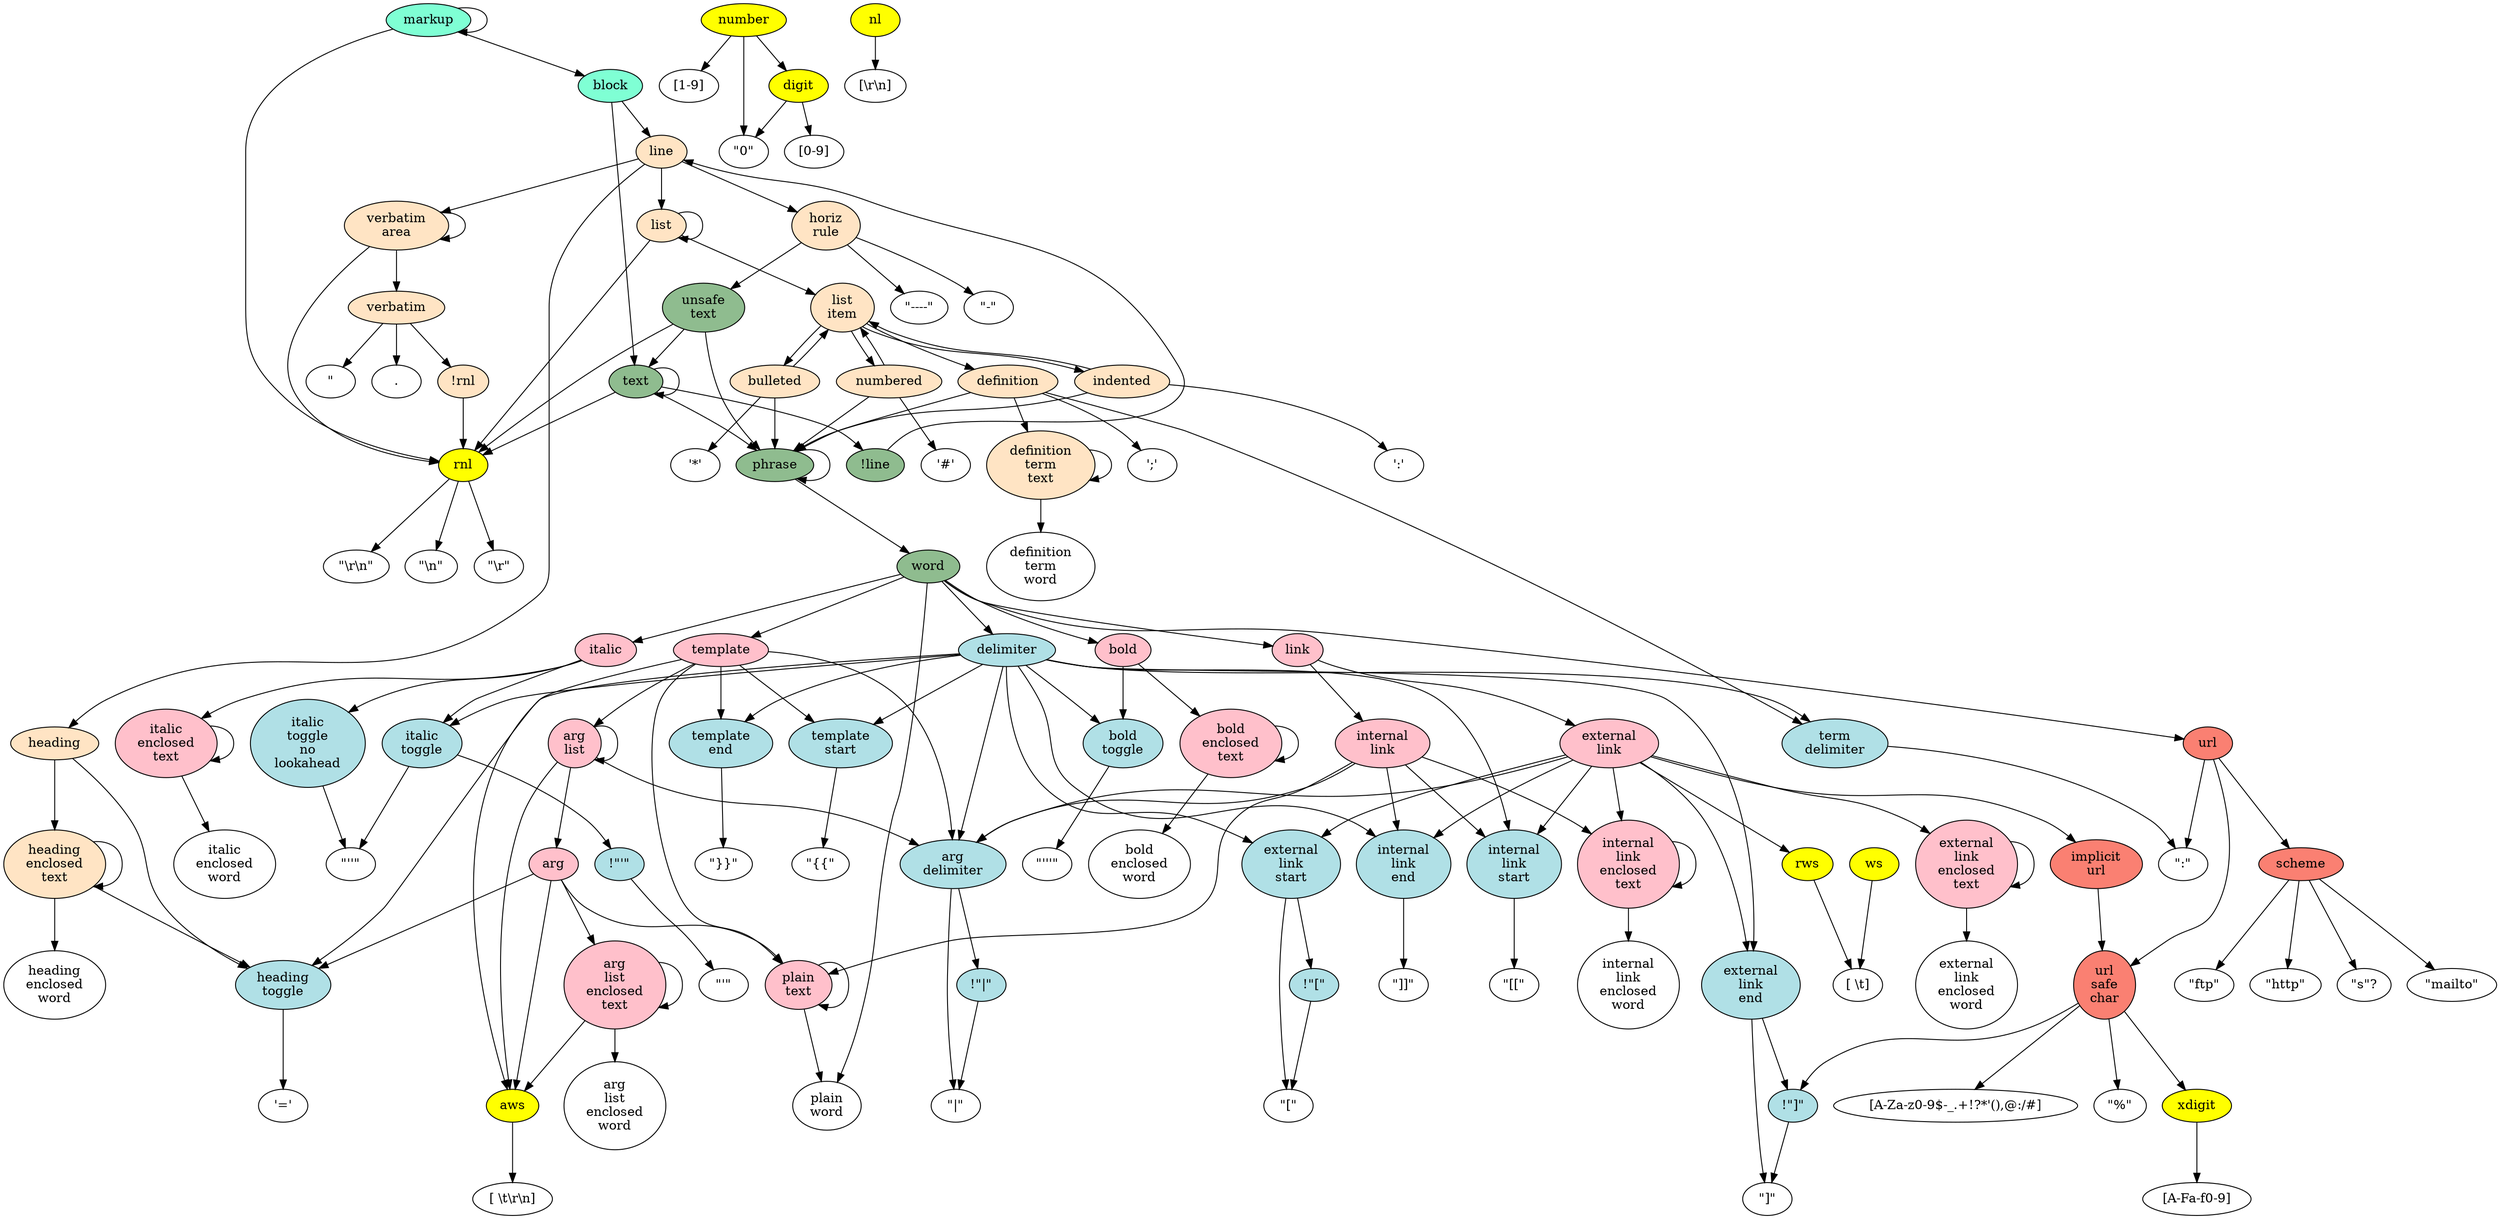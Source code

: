 digraph language {
"markup" [style = filled, fillcolor = aquamarine];
"markup" -> "block";
"markup" -> "rnl";
"markup" -> "markup";
"block" [style = filled, fillcolor = aquamarine];
"block" -> "line";
"block" -> "text";
"line" [style = filled, fillcolor = bisque];
"line" -> "heading";
"line" -> "list";
"line" -> "verbatim\narea";
"line" -> "horiz\nrule";
"heading" [style = filled, fillcolor = bisque];
"heading" -> "heading\ntoggle";
"heading" -> "heading\nenclosed\ntext";
"heading\nenclosed\ntext" [style = filled, fillcolor = bisque];
"heading\nenclosed\ntext" -> "heading\ntoggle";
"heading\nenclosed\ntext" -> "heading\nenclosed\ntext";
"heading\nenclosed\ntext" -> "heading\nenclosed\nword";
"list" [style = filled, fillcolor = bisque];
"list" -> "list\nitem";
"list" -> "rnl";
"list" -> "list";
"list\nitem" [style = filled, fillcolor = bisque];
"list\nitem" -> "bulleted";
"list\nitem" -> "numbered";
"list\nitem" -> "indented";
"list\nitem" -> "definition";
"bulleted" [style = filled, fillcolor = bisque];
"bulleted" -> "'*'";
"bulleted" -> "list\nitem";
"bulleted" -> "phrase";
"numbered" [style = filled, fillcolor = bisque];
"numbered" -> "'#'";
"numbered" -> "list\nitem";
"numbered" -> "phrase";
"indented" [style = filled, fillcolor = bisque];
"indented" -> "':'";
"indented" -> "list\nitem";
"indented" -> "phrase";
"definition" [style = filled, fillcolor = bisque];
"definition" -> "';'";
"definition" -> "definition\nterm\ntext";
"definition" -> "term\ndelimiter";
"definition" -> "phrase";
"definition\nterm\ntext" [style = filled, fillcolor = bisque];
"definition\nterm\ntext" -> "definition\nterm\nword";
"definition\nterm\ntext" -> "definition\nterm\ntext";
"verbatim\narea" [style = filled, fillcolor = bisque];
"verbatim\narea" -> "verbatim";
"verbatim\narea" -> "rnl";
"verbatim\narea" -> "verbatim\narea";
"verbatim" [style = filled, fillcolor = bisque];
"verbatim" -> "\"";
"verbatim" -> "!rnl";
"!rnl" [style = filled, fillcolor = bisque];
"!rnl" -> "rnl";
"verbatim" -> ".";
"horiz\nrule" [style = filled, fillcolor = bisque];
"horiz\nrule" -> "\"----\"";
"horiz\nrule" -> "\"-\"";
"horiz\nrule" -> "unsafe\ntext";
"text" [style = filled, fillcolor = darkseagreen];
"text" -> "!line";
"!line" [style = filled, fillcolor = darkseagreen];
"!line" -> "line";
"text" -> "phrase";
"text" -> "rnl";
"text" -> "text";
"unsafe\ntext" [style = filled, fillcolor = darkseagreen];
"unsafe\ntext" -> "phrase";
"unsafe\ntext" -> "rnl";
"unsafe\ntext" -> "text";
"phrase" [style = filled, fillcolor = darkseagreen];
"phrase" -> "word";
"phrase" -> "phrase";
"word" [style = filled, fillcolor = darkseagreen];
"word" -> "bold";
"word" -> "italic";
"word" -> "link";
"word" -> "template";
"word" -> "url";
"word" -> "plain\nword";
"word" -> "delimiter";
"bold" [style = filled, fillcolor = pink];
"bold" -> "bold\ntoggle";
"bold" -> "bold\nenclosed\ntext";
"bold\nenclosed\ntext" [style = filled, fillcolor = pink];
"bold\nenclosed\ntext" -> "bold\nenclosed\nword";
"bold\nenclosed\ntext" -> "bold\nenclosed\ntext";
"italic" [style = filled, fillcolor = pink];
"italic" -> "italic\ntoggle";
"italic" -> "italic\nenclosed\ntext";
"italic" -> "italic\ntoggle\nno\nlookahead";
"italic\nenclosed\ntext" [style = filled, fillcolor = pink];
"italic\nenclosed\ntext" -> "italic\nenclosed\nword";
"italic\nenclosed\ntext" -> "italic\nenclosed\ntext";
"link" [style = filled, fillcolor = pink];
"link" -> "internal\nlink";
"link" -> "external\nlink";
"internal\nlink" [style = filled, fillcolor = pink];
"internal\nlink" -> "internal\nlink\nstart";
"internal\nlink" -> "plain\ntext";
"internal\nlink" -> "arg\ndelimiter";
"internal\nlink" -> "internal\nlink\nenclosed\ntext";
"internal\nlink" -> "internal\nlink\nend";
"internal\nlink\nenclosed\ntext" [style = filled, fillcolor = pink];
"internal\nlink\nenclosed\ntext" -> "internal\nlink\nenclosed\nword";
"internal\nlink\nenclosed\ntext" -> "internal\nlink\nenclosed\ntext";
"external\nlink" [style = filled, fillcolor = pink];
"external\nlink" -> "external\nlink\nstart";
"external\nlink" -> "implicit\nurl";
"external\nlink" -> "rws";
"external\nlink" -> "external\nlink\nenclosed\ntext";
"external\nlink" -> "external\nlink\nend";
"external\nlink" -> "internal\nlink\nstart";
"external\nlink" -> "arg\ndelimiter";
"external\nlink" -> "internal\nlink\nenclosed\ntext";
"external\nlink" -> "internal\nlink\nend";
"external\nlink\nenclosed\ntext" [style = filled, fillcolor = pink];
"external\nlink\nenclosed\ntext" -> "external\nlink\nenclosed\nword";
"external\nlink\nenclosed\ntext" -> "external\nlink\nenclosed\ntext";
"template" [style = filled, fillcolor = pink];
"template" -> "template\nstart";
"template" -> "aws";
"template" -> "plain\ntext";
"template" -> "arg\ndelimiter";
"template" -> "arg\nlist";
"template" -> "template\nend";
"arg\nlist" [style = filled, fillcolor = pink];
"arg\nlist" -> "arg";
"arg\nlist" -> "aws";
"arg\nlist" -> "arg\ndelimiter";
"arg\nlist" -> "arg\nlist";
"arg" [style = filled, fillcolor = pink];
"arg" -> "plain\ntext";
"arg" -> "aws";
"arg" -> "heading\ntoggle";
"arg" -> "arg\nlist\nenclosed\ntext";
"arg\nlist\nenclosed\ntext" [style = filled, fillcolor = pink];
"arg\nlist\nenclosed\ntext" -> "arg\nlist\nenclosed\nword";
"arg\nlist\nenclosed\ntext" -> "aws";
"arg\nlist\nenclosed\ntext" -> "arg\nlist\nenclosed\ntext";
"plain\ntext" [style = filled, fillcolor = pink];
"plain\ntext" -> "plain\nword";
"plain\ntext" -> "plain\ntext";
"delimiter" [style = filled, fillcolor = powderblue];
"delimiter" -> "bold\ntoggle";
"delimiter" -> "italic\ntoggle";
"delimiter" -> "heading\ntoggle";
"delimiter" -> "internal\nlink\nstart";
"delimiter" -> "internal\nlink\nend";
"delimiter" -> "external\nlink\nstart";
"delimiter" -> "external\nlink\nend";
"delimiter" -> "template\nstart";
"delimiter" -> "template\nend";
"delimiter" -> "arg\ndelimiter";
"delimiter" -> "term\ndelimiter";
"bold\ntoggle" [style = filled, fillcolor = powderblue];
"bold\ntoggle" -> "\"'''\"";
"italic\ntoggle" [style = filled, fillcolor = powderblue];
"italic\ntoggle" -> "\"''\"";
"italic\ntoggle" -> "!\"'\"";
"!\"'\"" [style = filled, fillcolor = powderblue];
"!\"'\"" -> "\"'\"";
"italic\ntoggle\nno\nlookahead" [style = filled, fillcolor = powderblue];
"italic\ntoggle\nno\nlookahead" -> "\"''\"";
"heading\ntoggle" [style = filled, fillcolor = powderblue];
"heading\ntoggle" -> "'='";
"internal\nlink\nstart" [style = filled, fillcolor = powderblue];
"internal\nlink\nstart" -> "\"[[\"";
"internal\nlink\nend" [style = filled, fillcolor = powderblue];
"internal\nlink\nend" -> "\"]]\"";
"external\nlink\nstart" [style = filled, fillcolor = powderblue];
"external\nlink\nstart" -> "\"[\"";
"external\nlink\nstart" -> "!\"[\"";
"!\"[\"" [style = filled, fillcolor = powderblue];
"!\"[\"" -> "\"[\"";
"external\nlink\nend" [style = filled, fillcolor = powderblue];
"external\nlink\nend" -> "\"]\"";
"external\nlink\nend" -> "!\"]\"";
"!\"]\"" [style = filled, fillcolor = powderblue];
"!\"]\"" -> "\"]\"";
"template\nstart" [style = filled, fillcolor = powderblue];
"template\nstart" -> "\"{{\"";
"template\nend" [style = filled, fillcolor = powderblue];
"template\nend" -> "\"}}\"";
"arg\ndelimiter" [style = filled, fillcolor = powderblue];
"arg\ndelimiter" -> "\"|\"";
"arg\ndelimiter" -> "!\"|\"";
"!\"|\"" [style = filled, fillcolor = powderblue];
"!\"|\"" -> "\"|\"";
"term\ndelimiter" [style = filled, fillcolor = powderblue];
"term\ndelimiter" -> "\":\"";
"implicit\nurl" [style = filled, fillcolor = salmon];
"implicit\nurl" -> "url\nsafe\nchar";
"url" [style = filled, fillcolor = salmon];
"url" -> "scheme";
"url" -> "\":\"";
"url" -> "url\nsafe\nchar";
"url\nsafe\nchar" [style = filled, fillcolor = salmon];
"url\nsafe\nchar" -> "!\"]\"";
"url\nsafe\nchar" -> "[A-Za-z0-9$-_.+!?*'(),@:/#]";
"url\nsafe\nchar" -> "\"%\"";
"url\nsafe\nchar" -> "xdigit";
"scheme" [style = filled, fillcolor = salmon];
"scheme" -> "\"http\"";
"scheme" -> "\"s\"?";
"scheme" -> "\"mailto\"";
"scheme" -> "\"ftp\"";
"number" [style = filled, fillcolor = yellow];
"number" -> "[1-9]";
"number" -> "digit";
"number" -> "\"0\"";
"digit" [style = filled, fillcolor = yellow];
"digit" -> "[0-9]";
"digit" -> "\"0\"";
"xdigit" [style = filled, fillcolor = yellow];
"xdigit" -> "[A-Fa-f0-9]";
"rnl" [style = filled, fillcolor = yellow];
"rnl" -> "\"\\r\\n\"";
"rnl" -> "\"\\n\"";
"rnl" -> "\"\\r\"";
"nl" [style = filled, fillcolor = yellow];
"nl" -> "[\\r\\n]";
"aws" [style = filled, fillcolor = yellow];
"aws" -> "[ \\t\\r\\n]";
"rws" [style = filled, fillcolor = yellow];
"rws" -> "[ \\t]";
"ws" [style = filled, fillcolor = yellow];
"ws" -> "[ \\t]";
}

